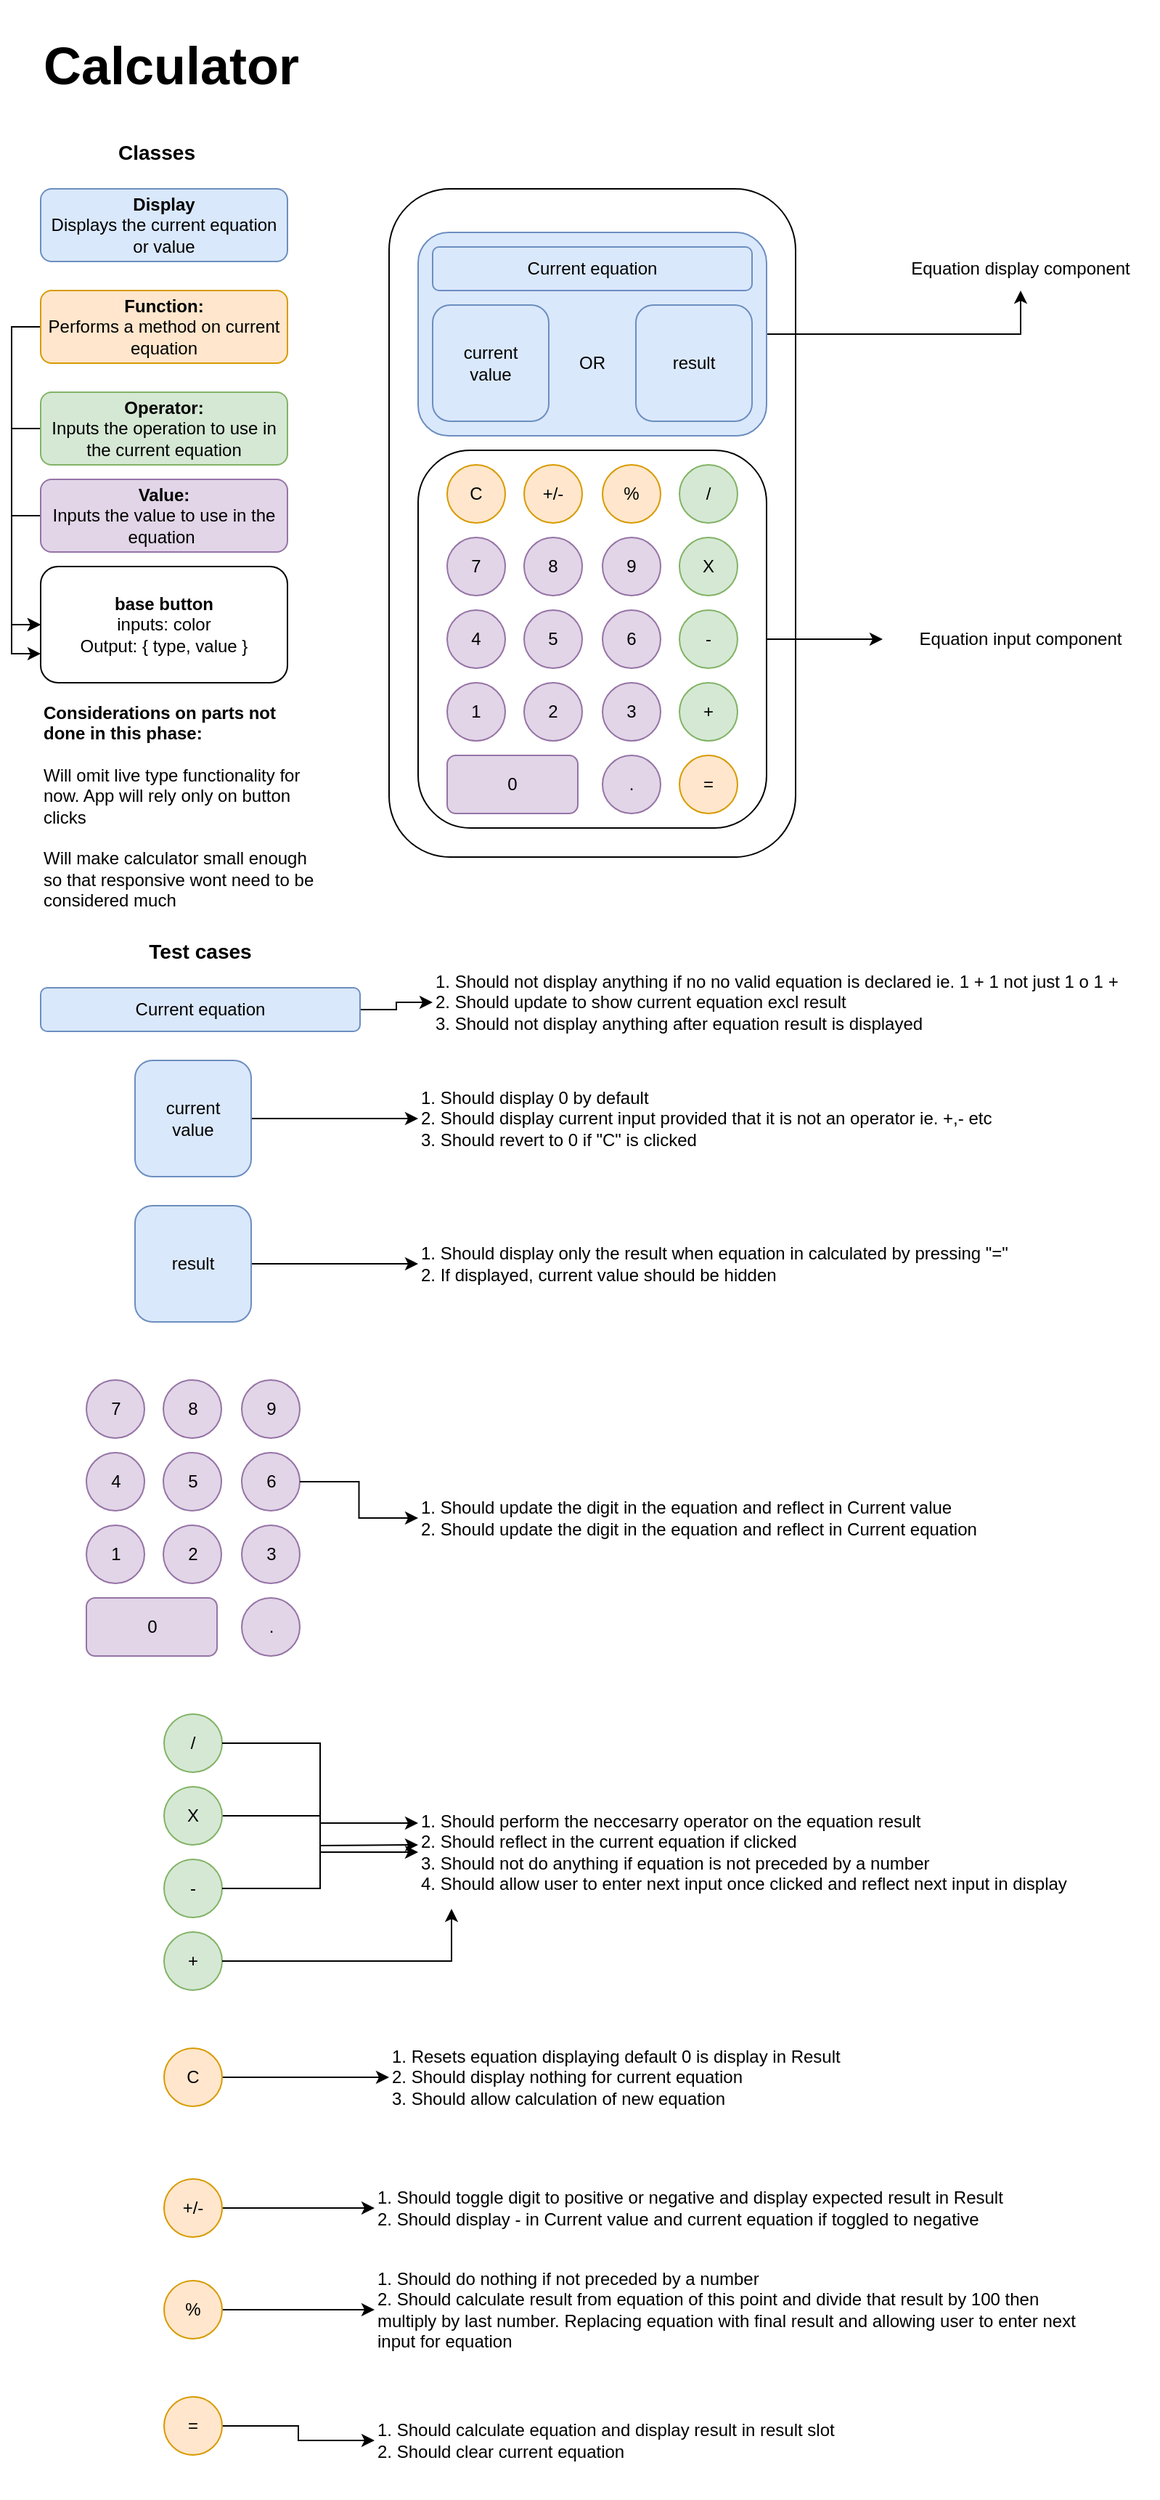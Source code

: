<mxfile version="22.0.4" type="device">
  <diagram name="Page-1" id="_EwptNm45dGNgEdW7AMa">
    <mxGraphModel dx="1223" dy="695" grid="1" gridSize="10" guides="1" tooltips="1" connect="1" arrows="1" fold="1" page="1" pageScale="1" pageWidth="850" pageHeight="1100" math="0" shadow="0">
      <root>
        <mxCell id="0" />
        <mxCell id="1" parent="0" />
        <mxCell id="1b9vMPXUR4SoKdh9D7f5-7" value="" style="rounded=1;whiteSpace=wrap;html=1;" parent="1" vertex="1">
          <mxGeometry x="280" y="160" width="280" height="460" as="geometry" />
        </mxCell>
        <mxCell id="1b9vMPXUR4SoKdh9D7f5-44" style="edgeStyle=orthogonalEdgeStyle;rounded=0;orthogonalLoop=1;jettySize=auto;html=1;exitX=1;exitY=0.5;exitDx=0;exitDy=0;" parent="1" source="1b9vMPXUR4SoKdh9D7f5-21" target="1b9vMPXUR4SoKdh9D7f5-43" edge="1">
          <mxGeometry relative="1" as="geometry" />
        </mxCell>
        <mxCell id="1b9vMPXUR4SoKdh9D7f5-21" value="" style="rounded=1;whiteSpace=wrap;html=1;" parent="1" vertex="1">
          <mxGeometry x="300" y="340" width="240" height="260" as="geometry" />
        </mxCell>
        <mxCell id="1b9vMPXUR4SoKdh9D7f5-1" value="&lt;h1&gt;&lt;font style=&quot;font-size: 36px;&quot;&gt;Calculator&amp;nbsp;&lt;/font&gt;&lt;/h1&gt;" style="text;html=1;strokeColor=none;fillColor=none;align=center;verticalAlign=middle;whiteSpace=wrap;rounded=0;" parent="1" vertex="1">
          <mxGeometry x="20" y="30" width="230" height="90" as="geometry" />
        </mxCell>
        <mxCell id="1b9vMPXUR4SoKdh9D7f5-2" value="&lt;b&gt;Display&lt;/b&gt;&lt;br&gt;Displays the current equation or value" style="rounded=1;whiteSpace=wrap;html=1;fillColor=#dae8fc;strokeColor=#6c8ebf;" parent="1" vertex="1">
          <mxGeometry x="40" y="160" width="170" height="50" as="geometry" />
        </mxCell>
        <mxCell id="1b9vMPXUR4SoKdh9D7f5-3" value="&lt;h3&gt;Classes&lt;/h3&gt;" style="text;html=1;strokeColor=none;fillColor=none;align=center;verticalAlign=middle;whiteSpace=wrap;rounded=0;" parent="1" vertex="1">
          <mxGeometry x="40" y="120" width="160" height="30" as="geometry" />
        </mxCell>
        <mxCell id="Qo8Ixr9VsxoPsw2oQOY7-46" style="edgeStyle=orthogonalEdgeStyle;rounded=0;orthogonalLoop=1;jettySize=auto;html=1;exitX=0;exitY=0.5;exitDx=0;exitDy=0;entryX=0;entryY=0.5;entryDx=0;entryDy=0;" edge="1" parent="1" source="1b9vMPXUR4SoKdh9D7f5-4" target="Qo8Ixr9VsxoPsw2oQOY7-45">
          <mxGeometry relative="1" as="geometry" />
        </mxCell>
        <mxCell id="1b9vMPXUR4SoKdh9D7f5-4" value="&lt;b&gt;Function:&lt;br&gt;&lt;/b&gt;Performs a method on current equation" style="rounded=1;whiteSpace=wrap;html=1;fillColor=#ffe6cc;strokeColor=#d79b00;" parent="1" vertex="1">
          <mxGeometry x="40" y="230" width="170" height="50" as="geometry" />
        </mxCell>
        <mxCell id="Qo8Ixr9VsxoPsw2oQOY7-47" style="edgeStyle=orthogonalEdgeStyle;rounded=0;orthogonalLoop=1;jettySize=auto;html=1;exitX=0;exitY=0.5;exitDx=0;exitDy=0;entryX=0;entryY=0.75;entryDx=0;entryDy=0;" edge="1" parent="1" source="1b9vMPXUR4SoKdh9D7f5-5" target="Qo8Ixr9VsxoPsw2oQOY7-45">
          <mxGeometry relative="1" as="geometry" />
        </mxCell>
        <mxCell id="1b9vMPXUR4SoKdh9D7f5-5" value="&lt;b&gt;Operator:&lt;br&gt;&lt;/b&gt;Inputs the operation to use in the current equation" style="rounded=1;whiteSpace=wrap;html=1;fillColor=#d5e8d4;strokeColor=#82b366;" parent="1" vertex="1">
          <mxGeometry x="40" y="300" width="170" height="50" as="geometry" />
        </mxCell>
        <mxCell id="Qo8Ixr9VsxoPsw2oQOY7-48" style="edgeStyle=orthogonalEdgeStyle;rounded=0;orthogonalLoop=1;jettySize=auto;html=1;exitX=0;exitY=0.5;exitDx=0;exitDy=0;entryX=0;entryY=0.5;entryDx=0;entryDy=0;" edge="1" parent="1" source="1b9vMPXUR4SoKdh9D7f5-6" target="Qo8Ixr9VsxoPsw2oQOY7-45">
          <mxGeometry relative="1" as="geometry" />
        </mxCell>
        <mxCell id="1b9vMPXUR4SoKdh9D7f5-6" value="&lt;b&gt;Value:&lt;br&gt;&lt;/b&gt;Inputs the value to use in the equation&amp;nbsp;" style="rounded=1;whiteSpace=wrap;html=1;fillColor=#e1d5e7;strokeColor=#9673a6;" parent="1" vertex="1">
          <mxGeometry x="40" y="360" width="170" height="50" as="geometry" />
        </mxCell>
        <mxCell id="1b9vMPXUR4SoKdh9D7f5-42" style="edgeStyle=orthogonalEdgeStyle;rounded=0;orthogonalLoop=1;jettySize=auto;html=1;exitX=1;exitY=0.5;exitDx=0;exitDy=0;entryX=0.5;entryY=1;entryDx=0;entryDy=0;" parent="1" source="1b9vMPXUR4SoKdh9D7f5-8" target="1b9vMPXUR4SoKdh9D7f5-41" edge="1">
          <mxGeometry relative="1" as="geometry" />
        </mxCell>
        <mxCell id="1b9vMPXUR4SoKdh9D7f5-8" value="" style="rounded=1;whiteSpace=wrap;html=1;fillColor=#dae8fc;strokeColor=#6c8ebf;" parent="1" vertex="1">
          <mxGeometry x="300" y="190" width="240" height="140" as="geometry" />
        </mxCell>
        <mxCell id="1b9vMPXUR4SoKdh9D7f5-9" value="Current equation" style="rounded=1;whiteSpace=wrap;html=1;fillColor=#dae8fc;strokeColor=#6c8ebf;" parent="1" vertex="1">
          <mxGeometry x="310" y="200" width="220" height="30" as="geometry" />
        </mxCell>
        <mxCell id="1b9vMPXUR4SoKdh9D7f5-10" value="current&lt;br&gt;value" style="rounded=1;whiteSpace=wrap;html=1;fillColor=#dae8fc;strokeColor=#6c8ebf;" parent="1" vertex="1">
          <mxGeometry x="310" y="240" width="80" height="80" as="geometry" />
        </mxCell>
        <mxCell id="1b9vMPXUR4SoKdh9D7f5-11" value="result" style="rounded=1;whiteSpace=wrap;html=1;fillColor=#dae8fc;strokeColor=#6c8ebf;" parent="1" vertex="1">
          <mxGeometry x="450" y="240" width="80" height="80" as="geometry" />
        </mxCell>
        <mxCell id="1b9vMPXUR4SoKdh9D7f5-13" value="OR" style="text;html=1;strokeColor=none;fillColor=none;align=center;verticalAlign=middle;whiteSpace=wrap;rounded=0;" parent="1" vertex="1">
          <mxGeometry x="390" y="265" width="60" height="30" as="geometry" />
        </mxCell>
        <mxCell id="1b9vMPXUR4SoKdh9D7f5-14" value="C" style="ellipse;whiteSpace=wrap;html=1;aspect=fixed;fillColor=#ffe6cc;strokeColor=#d79b00;" parent="1" vertex="1">
          <mxGeometry x="320" y="350" width="40" height="40" as="geometry" />
        </mxCell>
        <mxCell id="1b9vMPXUR4SoKdh9D7f5-15" value="+/-" style="ellipse;whiteSpace=wrap;html=1;aspect=fixed;fillColor=#ffe6cc;strokeColor=#d79b00;" parent="1" vertex="1">
          <mxGeometry x="373" y="350" width="40" height="40" as="geometry" />
        </mxCell>
        <mxCell id="1b9vMPXUR4SoKdh9D7f5-16" value="%" style="ellipse;whiteSpace=wrap;html=1;aspect=fixed;fillColor=#ffe6cc;strokeColor=#d79b00;" parent="1" vertex="1">
          <mxGeometry x="427" y="350" width="40" height="40" as="geometry" />
        </mxCell>
        <mxCell id="1b9vMPXUR4SoKdh9D7f5-17" value="/" style="ellipse;whiteSpace=wrap;html=1;aspect=fixed;fillColor=#d5e8d4;strokeColor=#82b366;" parent="1" vertex="1">
          <mxGeometry x="480" y="350" width="40" height="40" as="geometry" />
        </mxCell>
        <mxCell id="1b9vMPXUR4SoKdh9D7f5-22" value="7" style="ellipse;whiteSpace=wrap;html=1;aspect=fixed;fillColor=#e1d5e7;strokeColor=#9673a6;" parent="1" vertex="1">
          <mxGeometry x="320" y="400" width="40" height="40" as="geometry" />
        </mxCell>
        <mxCell id="1b9vMPXUR4SoKdh9D7f5-23" value="8" style="ellipse;whiteSpace=wrap;html=1;aspect=fixed;fillColor=#e1d5e7;strokeColor=#9673a6;" parent="1" vertex="1">
          <mxGeometry x="373" y="400" width="40" height="40" as="geometry" />
        </mxCell>
        <mxCell id="1b9vMPXUR4SoKdh9D7f5-24" value="X" style="ellipse;whiteSpace=wrap;html=1;aspect=fixed;fillColor=#d5e8d4;strokeColor=#82b366;" parent="1" vertex="1">
          <mxGeometry x="480" y="400" width="40" height="40" as="geometry" />
        </mxCell>
        <mxCell id="1b9vMPXUR4SoKdh9D7f5-25" value="9" style="ellipse;whiteSpace=wrap;html=1;aspect=fixed;fillColor=#e1d5e7;strokeColor=#9673a6;" parent="1" vertex="1">
          <mxGeometry x="427" y="400" width="40" height="40" as="geometry" />
        </mxCell>
        <mxCell id="1b9vMPXUR4SoKdh9D7f5-26" value="4" style="ellipse;whiteSpace=wrap;html=1;aspect=fixed;fillColor=#e1d5e7;strokeColor=#9673a6;" parent="1" vertex="1">
          <mxGeometry x="320" y="450" width="40" height="40" as="geometry" />
        </mxCell>
        <mxCell id="1b9vMPXUR4SoKdh9D7f5-27" value="5" style="ellipse;whiteSpace=wrap;html=1;aspect=fixed;fillColor=#e1d5e7;strokeColor=#9673a6;" parent="1" vertex="1">
          <mxGeometry x="373" y="450" width="40" height="40" as="geometry" />
        </mxCell>
        <mxCell id="1b9vMPXUR4SoKdh9D7f5-28" value="6" style="ellipse;whiteSpace=wrap;html=1;aspect=fixed;fillColor=#e1d5e7;strokeColor=#9673a6;" parent="1" vertex="1">
          <mxGeometry x="427" y="450" width="40" height="40" as="geometry" />
        </mxCell>
        <mxCell id="1b9vMPXUR4SoKdh9D7f5-29" value="-" style="ellipse;whiteSpace=wrap;html=1;aspect=fixed;fillColor=#d5e8d4;strokeColor=#82b366;" parent="1" vertex="1">
          <mxGeometry x="480" y="450" width="40" height="40" as="geometry" />
        </mxCell>
        <mxCell id="1b9vMPXUR4SoKdh9D7f5-30" value="1" style="ellipse;whiteSpace=wrap;html=1;aspect=fixed;fillColor=#e1d5e7;strokeColor=#9673a6;" parent="1" vertex="1">
          <mxGeometry x="320" y="500" width="40" height="40" as="geometry" />
        </mxCell>
        <mxCell id="1b9vMPXUR4SoKdh9D7f5-31" value="2" style="ellipse;whiteSpace=wrap;html=1;aspect=fixed;fillColor=#e1d5e7;strokeColor=#9673a6;" parent="1" vertex="1">
          <mxGeometry x="373" y="500" width="40" height="40" as="geometry" />
        </mxCell>
        <mxCell id="1b9vMPXUR4SoKdh9D7f5-32" value="+" style="ellipse;whiteSpace=wrap;html=1;aspect=fixed;fillColor=#d5e8d4;strokeColor=#82b366;" parent="1" vertex="1">
          <mxGeometry x="480" y="500" width="40" height="40" as="geometry" />
        </mxCell>
        <mxCell id="1b9vMPXUR4SoKdh9D7f5-33" value="3" style="ellipse;whiteSpace=wrap;html=1;aspect=fixed;fillColor=#e1d5e7;strokeColor=#9673a6;" parent="1" vertex="1">
          <mxGeometry x="427" y="500" width="40" height="40" as="geometry" />
        </mxCell>
        <mxCell id="1b9vMPXUR4SoKdh9D7f5-36" value="=" style="ellipse;whiteSpace=wrap;html=1;aspect=fixed;fillColor=#ffe6cc;strokeColor=#d79b00;" parent="1" vertex="1">
          <mxGeometry x="480" y="550" width="40" height="40" as="geometry" />
        </mxCell>
        <mxCell id="1b9vMPXUR4SoKdh9D7f5-37" value="." style="ellipse;whiteSpace=wrap;html=1;aspect=fixed;fillColor=#e1d5e7;strokeColor=#9673a6;" parent="1" vertex="1">
          <mxGeometry x="427" y="550" width="40" height="40" as="geometry" />
        </mxCell>
        <mxCell id="1b9vMPXUR4SoKdh9D7f5-38" value="0" style="rounded=1;whiteSpace=wrap;html=1;fillColor=#e1d5e7;strokeColor=#9673a6;" parent="1" vertex="1">
          <mxGeometry x="320" y="550" width="90" height="40" as="geometry" />
        </mxCell>
        <mxCell id="1b9vMPXUR4SoKdh9D7f5-41" value="Equation display component" style="text;html=1;strokeColor=none;fillColor=none;align=center;verticalAlign=middle;whiteSpace=wrap;rounded=0;" parent="1" vertex="1">
          <mxGeometry x="620" y="200" width="190" height="30" as="geometry" />
        </mxCell>
        <mxCell id="1b9vMPXUR4SoKdh9D7f5-43" value="Equation input component" style="text;html=1;strokeColor=none;fillColor=none;align=center;verticalAlign=middle;whiteSpace=wrap;rounded=0;" parent="1" vertex="1">
          <mxGeometry x="620" y="455" width="190" height="30" as="geometry" />
        </mxCell>
        <mxCell id="1b9vMPXUR4SoKdh9D7f5-45" value="&lt;b&gt;Considerations on parts not done in this phase:&lt;br&gt;&lt;br&gt;&lt;/b&gt;Will omit live type functionality for now. App will rely only on button clicks&amp;nbsp;&lt;br&gt;&lt;br&gt;Will make calculator small enough so that responsive wont need to be considered much" style="text;html=1;strokeColor=none;fillColor=none;align=left;verticalAlign=middle;whiteSpace=wrap;rounded=0;" parent="1" vertex="1">
          <mxGeometry x="40" y="520" width="190" height="130" as="geometry" />
        </mxCell>
        <mxCell id="1b9vMPXUR4SoKdh9D7f5-46" value="&lt;h3&gt;Test cases&lt;/h3&gt;" style="text;html=1;strokeColor=none;fillColor=none;align=center;verticalAlign=middle;whiteSpace=wrap;rounded=0;" parent="1" vertex="1">
          <mxGeometry x="40" y="670" width="220" height="30" as="geometry" />
        </mxCell>
        <mxCell id="Qo8Ixr9VsxoPsw2oQOY7-2" style="edgeStyle=orthogonalEdgeStyle;rounded=0;orthogonalLoop=1;jettySize=auto;html=1;exitX=1;exitY=0.5;exitDx=0;exitDy=0;" edge="1" parent="1" source="1b9vMPXUR4SoKdh9D7f5-47" target="Qo8Ixr9VsxoPsw2oQOY7-1">
          <mxGeometry relative="1" as="geometry" />
        </mxCell>
        <mxCell id="1b9vMPXUR4SoKdh9D7f5-47" value="Current equation" style="rounded=1;whiteSpace=wrap;html=1;fillColor=#dae8fc;strokeColor=#6c8ebf;" parent="1" vertex="1">
          <mxGeometry x="40" y="710" width="220" height="30" as="geometry" />
        </mxCell>
        <mxCell id="Qo8Ixr9VsxoPsw2oQOY7-1" value="1. Should not display anything if no no valid equation is declared ie. 1 + 1 not just 1 o 1 +&lt;br&gt;2. Should update to show current equation excl result&lt;br&gt;3. Should not display anything after equation result is displayed" style="text;html=1;strokeColor=none;fillColor=none;align=left;verticalAlign=middle;whiteSpace=wrap;rounded=0;" vertex="1" parent="1">
          <mxGeometry x="310" y="690" width="500" height="60" as="geometry" />
        </mxCell>
        <mxCell id="Qo8Ixr9VsxoPsw2oQOY7-5" style="edgeStyle=orthogonalEdgeStyle;rounded=0;orthogonalLoop=1;jettySize=auto;html=1;exitX=1;exitY=0.5;exitDx=0;exitDy=0;" edge="1" parent="1" source="Qo8Ixr9VsxoPsw2oQOY7-3" target="Qo8Ixr9VsxoPsw2oQOY7-4">
          <mxGeometry relative="1" as="geometry" />
        </mxCell>
        <mxCell id="Qo8Ixr9VsxoPsw2oQOY7-3" value="current&lt;br&gt;value" style="rounded=1;whiteSpace=wrap;html=1;fillColor=#dae8fc;strokeColor=#6c8ebf;" vertex="1" parent="1">
          <mxGeometry x="105" y="760" width="80" height="80" as="geometry" />
        </mxCell>
        <mxCell id="Qo8Ixr9VsxoPsw2oQOY7-4" value="1. Should display 0 by default&lt;br&gt;2. Should display current input provided that it is not an operator ie. +,- etc&lt;br&gt;3. Should revert to 0 if &quot;C&quot; is clicked" style="text;html=1;strokeColor=none;fillColor=none;align=left;verticalAlign=middle;whiteSpace=wrap;rounded=0;" vertex="1" parent="1">
          <mxGeometry x="300" y="760" width="500" height="80" as="geometry" />
        </mxCell>
        <mxCell id="Qo8Ixr9VsxoPsw2oQOY7-8" style="edgeStyle=orthogonalEdgeStyle;rounded=0;orthogonalLoop=1;jettySize=auto;html=1;exitX=1;exitY=0.5;exitDx=0;exitDy=0;entryX=0;entryY=0.5;entryDx=0;entryDy=0;" edge="1" parent="1" source="Qo8Ixr9VsxoPsw2oQOY7-6" target="Qo8Ixr9VsxoPsw2oQOY7-7">
          <mxGeometry relative="1" as="geometry" />
        </mxCell>
        <mxCell id="Qo8Ixr9VsxoPsw2oQOY7-6" value="result" style="rounded=1;whiteSpace=wrap;html=1;fillColor=#dae8fc;strokeColor=#6c8ebf;" vertex="1" parent="1">
          <mxGeometry x="105" y="860" width="80" height="80" as="geometry" />
        </mxCell>
        <mxCell id="Qo8Ixr9VsxoPsw2oQOY7-7" value="1. Should display only the result when equation in calculated by pressing &quot;=&quot;&lt;br&gt;2. If displayed, current value should be hidden" style="text;html=1;strokeColor=none;fillColor=none;align=left;verticalAlign=middle;whiteSpace=wrap;rounded=0;" vertex="1" parent="1">
          <mxGeometry x="300" y="860" width="500" height="80" as="geometry" />
        </mxCell>
        <mxCell id="Qo8Ixr9VsxoPsw2oQOY7-20" value="" style="group" vertex="1" connectable="0" parent="1">
          <mxGeometry x="71.5" y="980" width="147" height="190" as="geometry" />
        </mxCell>
        <mxCell id="Qo8Ixr9VsxoPsw2oQOY7-9" value="7" style="ellipse;whiteSpace=wrap;html=1;aspect=fixed;fillColor=#e1d5e7;strokeColor=#9673a6;" vertex="1" parent="Qo8Ixr9VsxoPsw2oQOY7-20">
          <mxGeometry width="40" height="40" as="geometry" />
        </mxCell>
        <mxCell id="Qo8Ixr9VsxoPsw2oQOY7-10" value="8" style="ellipse;whiteSpace=wrap;html=1;aspect=fixed;fillColor=#e1d5e7;strokeColor=#9673a6;" vertex="1" parent="Qo8Ixr9VsxoPsw2oQOY7-20">
          <mxGeometry x="53" width="40" height="40" as="geometry" />
        </mxCell>
        <mxCell id="Qo8Ixr9VsxoPsw2oQOY7-11" value="9" style="ellipse;whiteSpace=wrap;html=1;aspect=fixed;fillColor=#e1d5e7;strokeColor=#9673a6;" vertex="1" parent="Qo8Ixr9VsxoPsw2oQOY7-20">
          <mxGeometry x="107" width="40" height="40" as="geometry" />
        </mxCell>
        <mxCell id="Qo8Ixr9VsxoPsw2oQOY7-12" value="4" style="ellipse;whiteSpace=wrap;html=1;aspect=fixed;fillColor=#e1d5e7;strokeColor=#9673a6;" vertex="1" parent="Qo8Ixr9VsxoPsw2oQOY7-20">
          <mxGeometry y="50" width="40" height="40" as="geometry" />
        </mxCell>
        <mxCell id="Qo8Ixr9VsxoPsw2oQOY7-13" value="5" style="ellipse;whiteSpace=wrap;html=1;aspect=fixed;fillColor=#e1d5e7;strokeColor=#9673a6;" vertex="1" parent="Qo8Ixr9VsxoPsw2oQOY7-20">
          <mxGeometry x="53" y="50" width="40" height="40" as="geometry" />
        </mxCell>
        <mxCell id="Qo8Ixr9VsxoPsw2oQOY7-14" value="6" style="ellipse;whiteSpace=wrap;html=1;aspect=fixed;fillColor=#e1d5e7;strokeColor=#9673a6;" vertex="1" parent="Qo8Ixr9VsxoPsw2oQOY7-20">
          <mxGeometry x="107" y="50" width="40" height="40" as="geometry" />
        </mxCell>
        <mxCell id="Qo8Ixr9VsxoPsw2oQOY7-15" value="1" style="ellipse;whiteSpace=wrap;html=1;aspect=fixed;fillColor=#e1d5e7;strokeColor=#9673a6;" vertex="1" parent="Qo8Ixr9VsxoPsw2oQOY7-20">
          <mxGeometry y="100" width="40" height="40" as="geometry" />
        </mxCell>
        <mxCell id="Qo8Ixr9VsxoPsw2oQOY7-16" value="2" style="ellipse;whiteSpace=wrap;html=1;aspect=fixed;fillColor=#e1d5e7;strokeColor=#9673a6;" vertex="1" parent="Qo8Ixr9VsxoPsw2oQOY7-20">
          <mxGeometry x="53" y="100" width="40" height="40" as="geometry" />
        </mxCell>
        <mxCell id="Qo8Ixr9VsxoPsw2oQOY7-17" value="3" style="ellipse;whiteSpace=wrap;html=1;aspect=fixed;fillColor=#e1d5e7;strokeColor=#9673a6;" vertex="1" parent="Qo8Ixr9VsxoPsw2oQOY7-20">
          <mxGeometry x="107" y="100" width="40" height="40" as="geometry" />
        </mxCell>
        <mxCell id="Qo8Ixr9VsxoPsw2oQOY7-18" value="." style="ellipse;whiteSpace=wrap;html=1;aspect=fixed;fillColor=#e1d5e7;strokeColor=#9673a6;" vertex="1" parent="Qo8Ixr9VsxoPsw2oQOY7-20">
          <mxGeometry x="107" y="150" width="40" height="40" as="geometry" />
        </mxCell>
        <mxCell id="Qo8Ixr9VsxoPsw2oQOY7-19" value="0" style="rounded=1;whiteSpace=wrap;html=1;fillColor=#e1d5e7;strokeColor=#9673a6;" vertex="1" parent="Qo8Ixr9VsxoPsw2oQOY7-20">
          <mxGeometry y="150" width="90" height="40" as="geometry" />
        </mxCell>
        <mxCell id="Qo8Ixr9VsxoPsw2oQOY7-21" value="1. Should update the digit in the equation and reflect in Current value&amp;nbsp;&lt;br&gt;2. Should update the digit in the equation and reflect in Current equation&amp;nbsp;" style="text;html=1;strokeColor=none;fillColor=none;align=left;verticalAlign=middle;whiteSpace=wrap;rounded=0;" vertex="1" parent="1">
          <mxGeometry x="300" y="1035" width="500" height="80" as="geometry" />
        </mxCell>
        <mxCell id="Qo8Ixr9VsxoPsw2oQOY7-22" style="edgeStyle=orthogonalEdgeStyle;rounded=0;orthogonalLoop=1;jettySize=auto;html=1;exitX=1;exitY=0.5;exitDx=0;exitDy=0;" edge="1" parent="1" source="Qo8Ixr9VsxoPsw2oQOY7-14" target="Qo8Ixr9VsxoPsw2oQOY7-21">
          <mxGeometry relative="1" as="geometry" />
        </mxCell>
        <mxCell id="Qo8Ixr9VsxoPsw2oQOY7-27" value="" style="group" vertex="1" connectable="0" parent="1">
          <mxGeometry x="125" y="1210" width="40" height="190" as="geometry" />
        </mxCell>
        <mxCell id="Qo8Ixr9VsxoPsw2oQOY7-23" value="/" style="ellipse;whiteSpace=wrap;html=1;aspect=fixed;fillColor=#d5e8d4;strokeColor=#82b366;" vertex="1" parent="Qo8Ixr9VsxoPsw2oQOY7-27">
          <mxGeometry width="40" height="40" as="geometry" />
        </mxCell>
        <mxCell id="Qo8Ixr9VsxoPsw2oQOY7-30" style="edgeStyle=orthogonalEdgeStyle;rounded=0;orthogonalLoop=1;jettySize=auto;html=1;exitX=1;exitY=0.5;exitDx=0;exitDy=0;" edge="1" parent="Qo8Ixr9VsxoPsw2oQOY7-27" source="Qo8Ixr9VsxoPsw2oQOY7-24">
          <mxGeometry relative="1" as="geometry">
            <mxPoint x="175" y="90" as="targetPoint" />
          </mxGeometry>
        </mxCell>
        <mxCell id="Qo8Ixr9VsxoPsw2oQOY7-24" value="X" style="ellipse;whiteSpace=wrap;html=1;aspect=fixed;fillColor=#d5e8d4;strokeColor=#82b366;" vertex="1" parent="Qo8Ixr9VsxoPsw2oQOY7-27">
          <mxGeometry y="50" width="40" height="40" as="geometry" />
        </mxCell>
        <mxCell id="Qo8Ixr9VsxoPsw2oQOY7-25" value="-" style="ellipse;whiteSpace=wrap;html=1;aspect=fixed;fillColor=#d5e8d4;strokeColor=#82b366;" vertex="1" parent="Qo8Ixr9VsxoPsw2oQOY7-27">
          <mxGeometry y="100" width="40" height="40" as="geometry" />
        </mxCell>
        <mxCell id="Qo8Ixr9VsxoPsw2oQOY7-26" value="+" style="ellipse;whiteSpace=wrap;html=1;aspect=fixed;fillColor=#d5e8d4;strokeColor=#82b366;" vertex="1" parent="Qo8Ixr9VsxoPsw2oQOY7-27">
          <mxGeometry y="150" width="40" height="40" as="geometry" />
        </mxCell>
        <mxCell id="Qo8Ixr9VsxoPsw2oQOY7-28" value="1. Should perform the neccesarry operator on the equation result&amp;nbsp;&lt;br&gt;2. Should reflect in the current equation if clicked&amp;nbsp;&lt;br&gt;3. Should not do anything if equation is not preceded by a number&lt;br&gt;4. Should allow user to enter next input once clicked and reflect next input in display" style="text;html=1;strokeColor=none;fillColor=none;align=left;verticalAlign=middle;whiteSpace=wrap;rounded=0;" vertex="1" parent="1">
          <mxGeometry x="300" y="1265" width="500" height="80" as="geometry" />
        </mxCell>
        <mxCell id="Qo8Ixr9VsxoPsw2oQOY7-29" style="edgeStyle=orthogonalEdgeStyle;rounded=0;orthogonalLoop=1;jettySize=auto;html=1;exitX=1;exitY=0.5;exitDx=0;exitDy=0;entryX=0;entryY=0.5;entryDx=0;entryDy=0;" edge="1" parent="1" source="Qo8Ixr9VsxoPsw2oQOY7-23" target="Qo8Ixr9VsxoPsw2oQOY7-28">
          <mxGeometry relative="1" as="geometry" />
        </mxCell>
        <mxCell id="Qo8Ixr9VsxoPsw2oQOY7-31" style="edgeStyle=orthogonalEdgeStyle;rounded=0;orthogonalLoop=1;jettySize=auto;html=1;exitX=1;exitY=0.5;exitDx=0;exitDy=0;entryX=0;entryY=0.25;entryDx=0;entryDy=0;" edge="1" parent="1" source="Qo8Ixr9VsxoPsw2oQOY7-25" target="Qo8Ixr9VsxoPsw2oQOY7-28">
          <mxGeometry relative="1" as="geometry" />
        </mxCell>
        <mxCell id="Qo8Ixr9VsxoPsw2oQOY7-32" style="edgeStyle=orthogonalEdgeStyle;rounded=0;orthogonalLoop=1;jettySize=auto;html=1;exitX=1;exitY=0.5;exitDx=0;exitDy=0;entryX=0.046;entryY=0.988;entryDx=0;entryDy=0;entryPerimeter=0;" edge="1" parent="1" source="Qo8Ixr9VsxoPsw2oQOY7-26" target="Qo8Ixr9VsxoPsw2oQOY7-28">
          <mxGeometry relative="1" as="geometry" />
        </mxCell>
        <mxCell id="Qo8Ixr9VsxoPsw2oQOY7-35" style="edgeStyle=orthogonalEdgeStyle;rounded=0;orthogonalLoop=1;jettySize=auto;html=1;exitX=1;exitY=0.5;exitDx=0;exitDy=0;" edge="1" parent="1" source="Qo8Ixr9VsxoPsw2oQOY7-33" target="Qo8Ixr9VsxoPsw2oQOY7-34">
          <mxGeometry relative="1" as="geometry" />
        </mxCell>
        <mxCell id="Qo8Ixr9VsxoPsw2oQOY7-33" value="C" style="ellipse;whiteSpace=wrap;html=1;aspect=fixed;fillColor=#ffe6cc;strokeColor=#d79b00;" vertex="1" parent="1">
          <mxGeometry x="125" y="1440" width="40" height="40" as="geometry" />
        </mxCell>
        <mxCell id="Qo8Ixr9VsxoPsw2oQOY7-34" value="1. Resets equation displaying default 0 is display in Result&lt;br&gt;2. Should display nothing for current equation&lt;br&gt;3. Should allow calculation of new equation&amp;nbsp;" style="text;html=1;strokeColor=none;fillColor=none;align=left;verticalAlign=middle;whiteSpace=wrap;rounded=0;" vertex="1" parent="1">
          <mxGeometry x="280" y="1420" width="500" height="80" as="geometry" />
        </mxCell>
        <mxCell id="Qo8Ixr9VsxoPsw2oQOY7-38" style="edgeStyle=orthogonalEdgeStyle;rounded=0;orthogonalLoop=1;jettySize=auto;html=1;exitX=1;exitY=0.5;exitDx=0;exitDy=0;" edge="1" parent="1" source="Qo8Ixr9VsxoPsw2oQOY7-36" target="Qo8Ixr9VsxoPsw2oQOY7-37">
          <mxGeometry relative="1" as="geometry" />
        </mxCell>
        <mxCell id="Qo8Ixr9VsxoPsw2oQOY7-36" value="+/-" style="ellipse;whiteSpace=wrap;html=1;aspect=fixed;fillColor=#ffe6cc;strokeColor=#d79b00;" vertex="1" parent="1">
          <mxGeometry x="125" y="1530" width="40" height="40" as="geometry" />
        </mxCell>
        <mxCell id="Qo8Ixr9VsxoPsw2oQOY7-37" value="1. Should toggle digit to positive or negative and display expected result in Result&lt;br&gt;2. Should display - in Current value and current equation if toggled to negative" style="text;html=1;strokeColor=none;fillColor=none;align=left;verticalAlign=middle;whiteSpace=wrap;rounded=0;" vertex="1" parent="1">
          <mxGeometry x="270" y="1510" width="500" height="80" as="geometry" />
        </mxCell>
        <mxCell id="Qo8Ixr9VsxoPsw2oQOY7-41" style="edgeStyle=orthogonalEdgeStyle;rounded=0;orthogonalLoop=1;jettySize=auto;html=1;exitX=1;exitY=0.5;exitDx=0;exitDy=0;" edge="1" parent="1" source="Qo8Ixr9VsxoPsw2oQOY7-39" target="Qo8Ixr9VsxoPsw2oQOY7-40">
          <mxGeometry relative="1" as="geometry" />
        </mxCell>
        <mxCell id="Qo8Ixr9VsxoPsw2oQOY7-39" value="%" style="ellipse;whiteSpace=wrap;html=1;aspect=fixed;fillColor=#ffe6cc;strokeColor=#d79b00;" vertex="1" parent="1">
          <mxGeometry x="125" y="1600" width="40" height="40" as="geometry" />
        </mxCell>
        <mxCell id="Qo8Ixr9VsxoPsw2oQOY7-40" value="1. Should do nothing if not preceded by a number&lt;br&gt;2. Should calculate result from equation of this point and divide that result by 100 then multiply by last number. Replacing equation with final result and allowing user to enter next input for equation" style="text;html=1;strokeColor=none;fillColor=none;align=left;verticalAlign=middle;whiteSpace=wrap;rounded=0;" vertex="1" parent="1">
          <mxGeometry x="270" y="1580" width="500" height="80" as="geometry" />
        </mxCell>
        <mxCell id="Qo8Ixr9VsxoPsw2oQOY7-44" style="edgeStyle=orthogonalEdgeStyle;rounded=0;orthogonalLoop=1;jettySize=auto;html=1;exitX=1;exitY=0.5;exitDx=0;exitDy=0;" edge="1" parent="1" source="Qo8Ixr9VsxoPsw2oQOY7-42" target="Qo8Ixr9VsxoPsw2oQOY7-43">
          <mxGeometry relative="1" as="geometry" />
        </mxCell>
        <mxCell id="Qo8Ixr9VsxoPsw2oQOY7-42" value="=" style="ellipse;whiteSpace=wrap;html=1;aspect=fixed;fillColor=#ffe6cc;strokeColor=#d79b00;" vertex="1" parent="1">
          <mxGeometry x="125" y="1680" width="40" height="40" as="geometry" />
        </mxCell>
        <mxCell id="Qo8Ixr9VsxoPsw2oQOY7-43" value="1. Should calculate equation and display result in result slot&lt;br&gt;2. Should clear current equation" style="text;html=1;strokeColor=none;fillColor=none;align=left;verticalAlign=middle;whiteSpace=wrap;rounded=0;" vertex="1" parent="1">
          <mxGeometry x="270" y="1670" width="500" height="80" as="geometry" />
        </mxCell>
        <mxCell id="Qo8Ixr9VsxoPsw2oQOY7-45" value="&lt;b&gt;base button&lt;/b&gt;&lt;br&gt;inputs: color&lt;br&gt;Output: { type, value }" style="rounded=1;whiteSpace=wrap;html=1;" vertex="1" parent="1">
          <mxGeometry x="40" y="420" width="170" height="80" as="geometry" />
        </mxCell>
      </root>
    </mxGraphModel>
  </diagram>
</mxfile>
